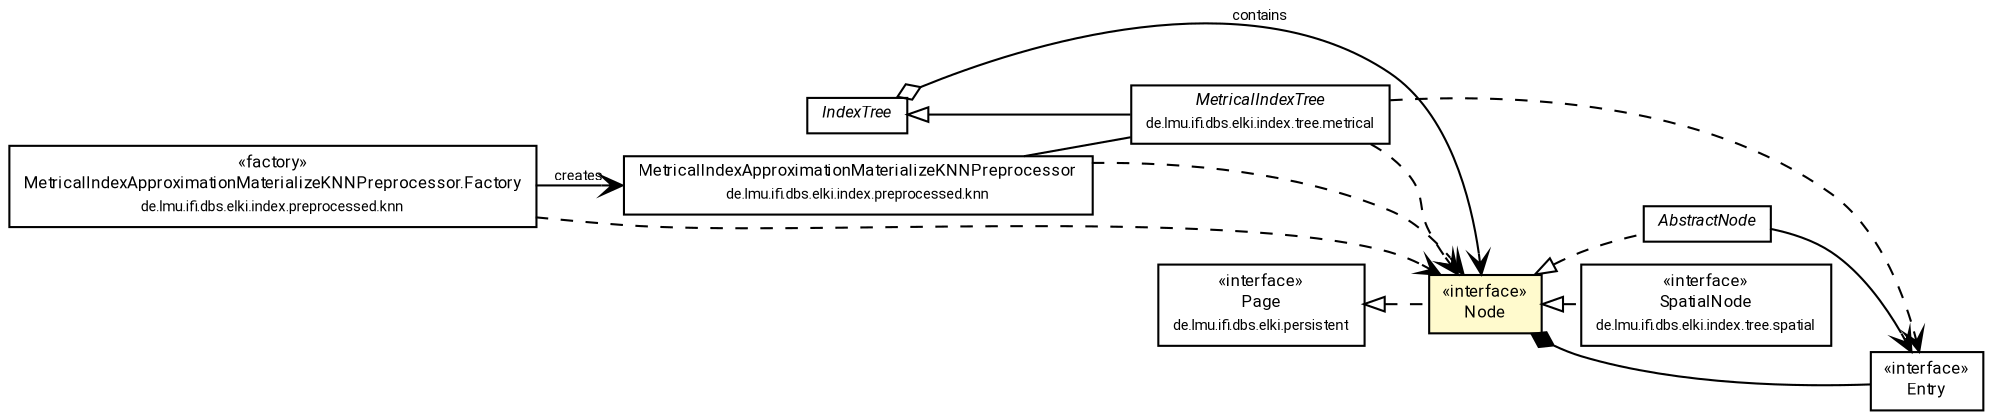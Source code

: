 #!/usr/local/bin/dot
#
# Class diagram 
# Generated by UMLGraph version R5_7_2-60-g0e99a6 (http://www.spinellis.gr/umlgraph/)
#

digraph G {
	graph [fontnames="svg"]
	edge [fontname="Roboto",fontsize=7,labelfontname="Roboto",labelfontsize=7,color="black"];
	node [fontname="Roboto",fontcolor="black",fontsize=8,shape=plaintext,margin=0,width=0,height=0];
	nodesep=0.15;
	ranksep=0.25;
	rankdir=LR;
	// de.lmu.ifi.dbs.elki.index.tree.Node<E extends de.lmu.ifi.dbs.elki.index.tree.Entry>
	c7342621 [label=<<table title="de.lmu.ifi.dbs.elki.index.tree.Node" border="0" cellborder="1" cellspacing="0" cellpadding="2" bgcolor="lemonChiffon" href="Node.html" target="_parent">
		<tr><td><table border="0" cellspacing="0" cellpadding="1">
		<tr><td align="center" balign="center"> &#171;interface&#187; </td></tr>
		<tr><td align="center" balign="center"> <font face="Roboto">Node</font> </td></tr>
		</table></td></tr>
		</table>>, URL="Node.html"];
	// de.lmu.ifi.dbs.elki.index.tree.AbstractNode<E extends de.lmu.ifi.dbs.elki.index.tree.Entry>
	c7342625 [label=<<table title="de.lmu.ifi.dbs.elki.index.tree.AbstractNode" border="0" cellborder="1" cellspacing="0" cellpadding="2" href="AbstractNode.html" target="_parent">
		<tr><td><table border="0" cellspacing="0" cellpadding="1">
		<tr><td align="center" balign="center"> <font face="Roboto"><i>AbstractNode</i></font> </td></tr>
		</table></td></tr>
		</table>>, URL="AbstractNode.html"];
	// de.lmu.ifi.dbs.elki.index.tree.IndexTree<N extends de.lmu.ifi.dbs.elki.index.tree.Node<E>, E extends de.lmu.ifi.dbs.elki.index.tree.Entry>
	c7342626 [label=<<table title="de.lmu.ifi.dbs.elki.index.tree.IndexTree" border="0" cellborder="1" cellspacing="0" cellpadding="2" href="IndexTree.html" target="_parent">
		<tr><td><table border="0" cellspacing="0" cellpadding="1">
		<tr><td align="center" balign="center"> <font face="Roboto"><i>IndexTree</i></font> </td></tr>
		</table></td></tr>
		</table>>, URL="IndexTree.html"];
	// de.lmu.ifi.dbs.elki.index.tree.Entry
	c7342627 [label=<<table title="de.lmu.ifi.dbs.elki.index.tree.Entry" border="0" cellborder="1" cellspacing="0" cellpadding="2" href="Entry.html" target="_parent">
		<tr><td><table border="0" cellspacing="0" cellpadding="1">
		<tr><td align="center" balign="center"> &#171;interface&#187; </td></tr>
		<tr><td align="center" balign="center"> <font face="Roboto">Entry</font> </td></tr>
		</table></td></tr>
		</table>>, URL="Entry.html"];
	// de.lmu.ifi.dbs.elki.index.tree.metrical.MetricalIndexTree<O, N extends de.lmu.ifi.dbs.elki.index.tree.Node<E>, E extends de.lmu.ifi.dbs.elki.index.tree.Entry>
	c7342654 [label=<<table title="de.lmu.ifi.dbs.elki.index.tree.metrical.MetricalIndexTree" border="0" cellborder="1" cellspacing="0" cellpadding="2" href="metrical/MetricalIndexTree.html" target="_parent">
		<tr><td><table border="0" cellspacing="0" cellpadding="1">
		<tr><td align="center" balign="center"> <font face="Roboto"><i>MetricalIndexTree</i></font> </td></tr>
		<tr><td align="center" balign="center"> <font face="Roboto" point-size="7.0">de.lmu.ifi.dbs.elki.index.tree.metrical</font> </td></tr>
		</table></td></tr>
		</table>>, URL="metrical/MetricalIndexTree.html"];
	// de.lmu.ifi.dbs.elki.index.preprocessed.knn.MetricalIndexApproximationMaterializeKNNPreprocessor<O extends de.lmu.ifi.dbs.elki.data.NumberVector, N extends de.lmu.ifi.dbs.elki.index.tree.Node<E>, E extends de.lmu.ifi.dbs.elki.index.tree.metrical.mtreevariants.MTreeEntry>
	c7342737 [label=<<table title="de.lmu.ifi.dbs.elki.index.preprocessed.knn.MetricalIndexApproximationMaterializeKNNPreprocessor" border="0" cellborder="1" cellspacing="0" cellpadding="2" href="../preprocessed/knn/MetricalIndexApproximationMaterializeKNNPreprocessor.html" target="_parent">
		<tr><td><table border="0" cellspacing="0" cellpadding="1">
		<tr><td align="center" balign="center"> <font face="Roboto">MetricalIndexApproximationMaterializeKNNPreprocessor</font> </td></tr>
		<tr><td align="center" balign="center"> <font face="Roboto" point-size="7.0">de.lmu.ifi.dbs.elki.index.preprocessed.knn</font> </td></tr>
		</table></td></tr>
		</table>>, URL="../preprocessed/knn/MetricalIndexApproximationMaterializeKNNPreprocessor.html"];
	// de.lmu.ifi.dbs.elki.index.preprocessed.knn.MetricalIndexApproximationMaterializeKNNPreprocessor.Factory<O extends de.lmu.ifi.dbs.elki.data.NumberVector, N extends de.lmu.ifi.dbs.elki.index.tree.Node<E>, E extends de.lmu.ifi.dbs.elki.index.tree.metrical.mtreevariants.MTreeEntry>
	c7342738 [label=<<table title="de.lmu.ifi.dbs.elki.index.preprocessed.knn.MetricalIndexApproximationMaterializeKNNPreprocessor.Factory" border="0" cellborder="1" cellspacing="0" cellpadding="2" href="../preprocessed/knn/MetricalIndexApproximationMaterializeKNNPreprocessor.Factory.html" target="_parent">
		<tr><td><table border="0" cellspacing="0" cellpadding="1">
		<tr><td align="center" balign="center"> &#171;factory&#187; </td></tr>
		<tr><td align="center" balign="center"> <font face="Roboto">MetricalIndexApproximationMaterializeKNNPreprocessor.Factory</font> </td></tr>
		<tr><td align="center" balign="center"> <font face="Roboto" point-size="7.0">de.lmu.ifi.dbs.elki.index.preprocessed.knn</font> </td></tr>
		</table></td></tr>
		</table>>, URL="../preprocessed/knn/MetricalIndexApproximationMaterializeKNNPreprocessor.Factory.html"];
	// de.lmu.ifi.dbs.elki.index.tree.spatial.SpatialNode<N extends de.lmu.ifi.dbs.elki.index.tree.spatial.SpatialNode<N, E>, E extends de.lmu.ifi.dbs.elki.index.tree.spatial.SpatialEntry>
	c7342891 [label=<<table title="de.lmu.ifi.dbs.elki.index.tree.spatial.SpatialNode" border="0" cellborder="1" cellspacing="0" cellpadding="2" href="spatial/SpatialNode.html" target="_parent">
		<tr><td><table border="0" cellspacing="0" cellpadding="1">
		<tr><td align="center" balign="center"> &#171;interface&#187; </td></tr>
		<tr><td align="center" balign="center"> <font face="Roboto">SpatialNode</font> </td></tr>
		<tr><td align="center" balign="center"> <font face="Roboto" point-size="7.0">de.lmu.ifi.dbs.elki.index.tree.spatial</font> </td></tr>
		</table></td></tr>
		</table>>, URL="spatial/SpatialNode.html"];
	// de.lmu.ifi.dbs.elki.persistent.Page
	c7343387 [label=<<table title="de.lmu.ifi.dbs.elki.persistent.Page" border="0" cellborder="1" cellspacing="0" cellpadding="2" href="../../persistent/Page.html" target="_parent">
		<tr><td><table border="0" cellspacing="0" cellpadding="1">
		<tr><td align="center" balign="center"> &#171;interface&#187; </td></tr>
		<tr><td align="center" balign="center"> <font face="Roboto">Page</font> </td></tr>
		<tr><td align="center" balign="center"> <font face="Roboto" point-size="7.0">de.lmu.ifi.dbs.elki.persistent</font> </td></tr>
		</table></td></tr>
		</table>>, URL="../../persistent/Page.html"];
	// de.lmu.ifi.dbs.elki.index.tree.Node<E extends de.lmu.ifi.dbs.elki.index.tree.Entry> implements de.lmu.ifi.dbs.elki.persistent.Page
	c7343387 -> c7342621 [arrowtail=empty,style=dashed,dir=back,weight=9];
	// de.lmu.ifi.dbs.elki.index.tree.Node<E extends de.lmu.ifi.dbs.elki.index.tree.Entry> composed de.lmu.ifi.dbs.elki.index.tree.Entry
	c7342621 -> c7342627 [arrowhead=none,arrowtail=diamond,dir=back,weight=6];
	// de.lmu.ifi.dbs.elki.index.tree.AbstractNode<E extends de.lmu.ifi.dbs.elki.index.tree.Entry> implements de.lmu.ifi.dbs.elki.index.tree.Node<E extends de.lmu.ifi.dbs.elki.index.tree.Entry>
	c7342621 -> c7342625 [arrowtail=empty,style=dashed,dir=back,weight=9];
	// de.lmu.ifi.dbs.elki.index.tree.IndexTree<N extends de.lmu.ifi.dbs.elki.index.tree.Node<E>, E extends de.lmu.ifi.dbs.elki.index.tree.Entry> navhas de.lmu.ifi.dbs.elki.index.tree.Node<E extends de.lmu.ifi.dbs.elki.index.tree.Entry>
	c7342626 -> c7342621 [arrowhead=open,arrowtail=ediamond,dir=both,weight=3,label="contains"];
	// de.lmu.ifi.dbs.elki.index.tree.metrical.MetricalIndexTree<O, N extends de.lmu.ifi.dbs.elki.index.tree.Node<E>, E extends de.lmu.ifi.dbs.elki.index.tree.Entry> extends de.lmu.ifi.dbs.elki.index.tree.IndexTree<N extends de.lmu.ifi.dbs.elki.index.tree.Node<E>, E extends de.lmu.ifi.dbs.elki.index.tree.Entry>
	c7342626 -> c7342654 [arrowtail=empty,dir=back,weight=10];
	// de.lmu.ifi.dbs.elki.index.preprocessed.knn.MetricalIndexApproximationMaterializeKNNPreprocessor<O extends de.lmu.ifi.dbs.elki.data.NumberVector, N extends de.lmu.ifi.dbs.elki.index.tree.Node<E>, E extends de.lmu.ifi.dbs.elki.index.tree.metrical.mtreevariants.MTreeEntry> assoc de.lmu.ifi.dbs.elki.index.tree.metrical.MetricalIndexTree<O, N extends de.lmu.ifi.dbs.elki.index.tree.Node<E>, E extends de.lmu.ifi.dbs.elki.index.tree.Entry>
	c7342737 -> c7342654 [arrowhead=none,weight=2];
	// de.lmu.ifi.dbs.elki.index.preprocessed.knn.MetricalIndexApproximationMaterializeKNNPreprocessor.Factory<O extends de.lmu.ifi.dbs.elki.data.NumberVector, N extends de.lmu.ifi.dbs.elki.index.tree.Node<E>, E extends de.lmu.ifi.dbs.elki.index.tree.metrical.mtreevariants.MTreeEntry> navassoc de.lmu.ifi.dbs.elki.index.preprocessed.knn.MetricalIndexApproximationMaterializeKNNPreprocessor<O extends de.lmu.ifi.dbs.elki.data.NumberVector, N extends de.lmu.ifi.dbs.elki.index.tree.Node<E>, E extends de.lmu.ifi.dbs.elki.index.tree.metrical.mtreevariants.MTreeEntry>
	c7342738 -> c7342737 [arrowhead=open,weight=1,label="creates"];
	// de.lmu.ifi.dbs.elki.index.tree.spatial.SpatialNode<N extends de.lmu.ifi.dbs.elki.index.tree.spatial.SpatialNode<N, E>, E extends de.lmu.ifi.dbs.elki.index.tree.spatial.SpatialEntry> implements de.lmu.ifi.dbs.elki.index.tree.Node<E extends de.lmu.ifi.dbs.elki.index.tree.Entry>
	c7342621 -> c7342891 [arrowtail=empty,style=dashed,dir=back,weight=9];
	// de.lmu.ifi.dbs.elki.index.tree.AbstractNode<E extends de.lmu.ifi.dbs.elki.index.tree.Entry> navassoc de.lmu.ifi.dbs.elki.index.tree.Entry
	c7342625 -> c7342627 [arrowhead=open,weight=1,headlabel="*"];
	// de.lmu.ifi.dbs.elki.index.tree.metrical.MetricalIndexTree<O, N extends de.lmu.ifi.dbs.elki.index.tree.Node<E>, E extends de.lmu.ifi.dbs.elki.index.tree.Entry> depend de.lmu.ifi.dbs.elki.index.tree.Entry
	c7342654 -> c7342627 [arrowhead=open,style=dashed,weight=0];
	// de.lmu.ifi.dbs.elki.index.tree.metrical.MetricalIndexTree<O, N extends de.lmu.ifi.dbs.elki.index.tree.Node<E>, E extends de.lmu.ifi.dbs.elki.index.tree.Entry> depend de.lmu.ifi.dbs.elki.index.tree.Node<E extends de.lmu.ifi.dbs.elki.index.tree.Entry>
	c7342654 -> c7342621 [arrowhead=open,style=dashed,weight=0];
	// de.lmu.ifi.dbs.elki.index.preprocessed.knn.MetricalIndexApproximationMaterializeKNNPreprocessor<O extends de.lmu.ifi.dbs.elki.data.NumberVector, N extends de.lmu.ifi.dbs.elki.index.tree.Node<E>, E extends de.lmu.ifi.dbs.elki.index.tree.metrical.mtreevariants.MTreeEntry> depend de.lmu.ifi.dbs.elki.index.tree.Node<E extends de.lmu.ifi.dbs.elki.index.tree.Entry>
	c7342737 -> c7342621 [arrowhead=open,style=dashed,weight=0];
	// de.lmu.ifi.dbs.elki.index.preprocessed.knn.MetricalIndexApproximationMaterializeKNNPreprocessor.Factory<O extends de.lmu.ifi.dbs.elki.data.NumberVector, N extends de.lmu.ifi.dbs.elki.index.tree.Node<E>, E extends de.lmu.ifi.dbs.elki.index.tree.metrical.mtreevariants.MTreeEntry> depend de.lmu.ifi.dbs.elki.index.tree.Node<E extends de.lmu.ifi.dbs.elki.index.tree.Entry>
	c7342738 -> c7342621 [arrowhead=open,style=dashed,weight=0];
}

